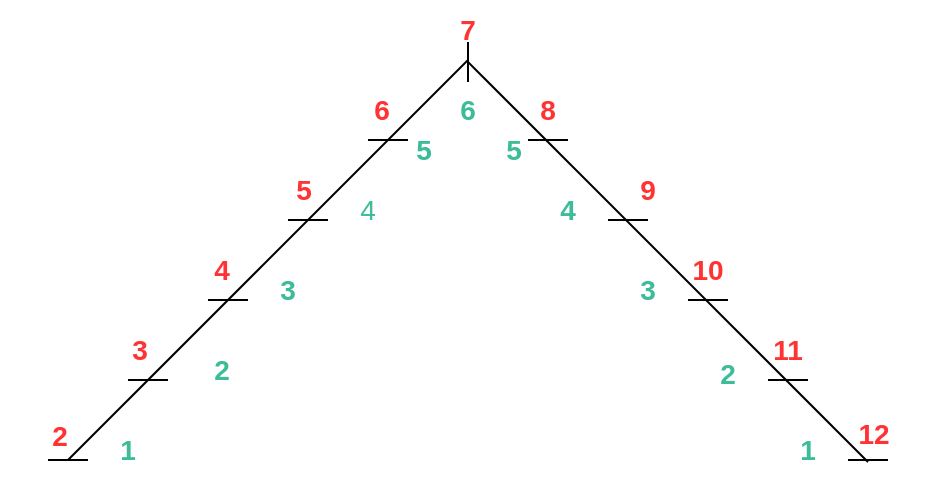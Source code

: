 <mxfile version="22.0.8" type="device">
  <diagram name="Page-1" id="3o6MJAwNaVeTf3vc1tKD">
    <mxGraphModel dx="1434" dy="790" grid="1" gridSize="10" guides="1" tooltips="1" connect="1" arrows="1" fold="1" page="1" pageScale="1" pageWidth="827" pageHeight="1169" math="0" shadow="0">
      <root>
        <mxCell id="0" />
        <mxCell id="1" parent="0" />
        <mxCell id="YQeioBy7JbJZP4UAt2wU-10" value="" style="group" vertex="1" connectable="0" parent="1">
          <mxGeometry x="230" y="160" width="260" height="210" as="geometry" />
        </mxCell>
        <mxCell id="uRqeLI1dcRIBqKMP9XZm-1" value="" style="endArrow=none;html=1;rounded=0;" parent="YQeioBy7JbJZP4UAt2wU-10" edge="1">
          <mxGeometry width="50" height="50" relative="1" as="geometry">
            <mxPoint x="10" y="200" as="sourcePoint" />
            <mxPoint x="210" as="targetPoint" />
          </mxGeometry>
        </mxCell>
        <mxCell id="YQeioBy7JbJZP4UAt2wU-1" value="" style="endArrow=none;html=1;rounded=0;" edge="1" parent="YQeioBy7JbJZP4UAt2wU-10">
          <mxGeometry width="50" height="50" relative="1" as="geometry">
            <mxPoint y="200" as="sourcePoint" />
            <mxPoint x="20" y="200" as="targetPoint" />
          </mxGeometry>
        </mxCell>
        <mxCell id="YQeioBy7JbJZP4UAt2wU-6" value="" style="endArrow=none;html=1;rounded=0;" edge="1" parent="YQeioBy7JbJZP4UAt2wU-10">
          <mxGeometry width="50" height="50" relative="1" as="geometry">
            <mxPoint x="40" y="160" as="sourcePoint" />
            <mxPoint x="60" y="160" as="targetPoint" />
          </mxGeometry>
        </mxCell>
        <mxCell id="YQeioBy7JbJZP4UAt2wU-7" value="" style="endArrow=none;html=1;rounded=0;" edge="1" parent="YQeioBy7JbJZP4UAt2wU-10">
          <mxGeometry width="50" height="50" relative="1" as="geometry">
            <mxPoint x="80" y="120" as="sourcePoint" />
            <mxPoint x="100" y="120" as="targetPoint" />
          </mxGeometry>
        </mxCell>
        <mxCell id="YQeioBy7JbJZP4UAt2wU-8" value="" style="endArrow=none;html=1;rounded=0;" edge="1" parent="YQeioBy7JbJZP4UAt2wU-10">
          <mxGeometry width="50" height="50" relative="1" as="geometry">
            <mxPoint x="120" y="80" as="sourcePoint" />
            <mxPoint x="140" y="80" as="targetPoint" />
          </mxGeometry>
        </mxCell>
        <mxCell id="YQeioBy7JbJZP4UAt2wU-9" value="" style="endArrow=none;html=1;rounded=0;" edge="1" parent="YQeioBy7JbJZP4UAt2wU-10">
          <mxGeometry width="50" height="50" relative="1" as="geometry">
            <mxPoint x="160" y="40" as="sourcePoint" />
            <mxPoint x="180" y="40" as="targetPoint" />
          </mxGeometry>
        </mxCell>
        <mxCell id="YQeioBy7JbJZP4UAt2wU-24" value="&lt;font color=&quot;#ff3333&quot; style=&quot;font-size: 14px;&quot;&gt;&lt;b&gt;3&lt;/b&gt;&lt;/font&gt;" style="text;html=1;strokeColor=none;fillColor=none;align=center;verticalAlign=middle;whiteSpace=wrap;rounded=0;" vertex="1" parent="YQeioBy7JbJZP4UAt2wU-10">
          <mxGeometry x="16" y="130" width="60" height="30" as="geometry" />
        </mxCell>
        <mxCell id="YQeioBy7JbJZP4UAt2wU-25" value="&lt;font color=&quot;#ff3333&quot; style=&quot;font-size: 14px;&quot;&gt;&lt;b&gt;4&lt;/b&gt;&lt;/font&gt;" style="text;html=1;strokeColor=none;fillColor=none;align=center;verticalAlign=middle;whiteSpace=wrap;rounded=0;" vertex="1" parent="YQeioBy7JbJZP4UAt2wU-10">
          <mxGeometry x="57" y="90" width="60" height="30" as="geometry" />
        </mxCell>
        <mxCell id="YQeioBy7JbJZP4UAt2wU-28" value="&lt;font color=&quot;#ff3333&quot; style=&quot;font-size: 14px;&quot;&gt;&lt;b&gt;5&lt;/b&gt;&lt;/font&gt;" style="text;html=1;strokeColor=none;fillColor=none;align=center;verticalAlign=middle;whiteSpace=wrap;rounded=0;" vertex="1" parent="YQeioBy7JbJZP4UAt2wU-10">
          <mxGeometry x="98" y="50" width="60" height="30" as="geometry" />
        </mxCell>
        <mxCell id="YQeioBy7JbJZP4UAt2wU-30" value="&lt;font color=&quot;#ff3333&quot; style=&quot;font-size: 14px;&quot;&gt;&lt;b&gt;6&lt;/b&gt;&lt;/font&gt;" style="text;html=1;strokeColor=none;fillColor=none;align=center;verticalAlign=middle;whiteSpace=wrap;rounded=0;" vertex="1" parent="YQeioBy7JbJZP4UAt2wU-10">
          <mxGeometry x="137" y="10" width="60" height="30" as="geometry" />
        </mxCell>
        <mxCell id="YQeioBy7JbJZP4UAt2wU-38" value="&lt;font color=&quot;#3cbc99&quot; style=&quot;font-size: 14px;&quot;&gt;&lt;b&gt;2&lt;/b&gt;&lt;/font&gt;" style="text;html=1;strokeColor=none;fillColor=none;align=center;verticalAlign=middle;whiteSpace=wrap;rounded=0;" vertex="1" parent="YQeioBy7JbJZP4UAt2wU-10">
          <mxGeometry x="57" y="140" width="60" height="30" as="geometry" />
        </mxCell>
        <mxCell id="YQeioBy7JbJZP4UAt2wU-39" value="&lt;font color=&quot;#3cbc99&quot; style=&quot;font-size: 14px;&quot;&gt;&lt;b&gt;3&lt;/b&gt;&lt;/font&gt;" style="text;html=1;strokeColor=none;fillColor=none;align=center;verticalAlign=middle;whiteSpace=wrap;rounded=0;" vertex="1" parent="YQeioBy7JbJZP4UAt2wU-10">
          <mxGeometry x="90" y="100" width="60" height="30" as="geometry" />
        </mxCell>
        <mxCell id="YQeioBy7JbJZP4UAt2wU-40" value="&lt;font color=&quot;#3cbc99&quot; style=&quot;font-size: 14px;&quot;&gt;4&lt;/font&gt;" style="text;html=1;strokeColor=none;fillColor=none;align=center;verticalAlign=middle;whiteSpace=wrap;rounded=0;" vertex="1" parent="YQeioBy7JbJZP4UAt2wU-10">
          <mxGeometry x="130" y="60" width="60" height="30" as="geometry" />
        </mxCell>
        <mxCell id="YQeioBy7JbJZP4UAt2wU-41" value="&lt;font color=&quot;#3cbc99&quot; style=&quot;font-size: 14px;&quot;&gt;&lt;b&gt;5&lt;/b&gt;&lt;/font&gt;" style="text;html=1;strokeColor=none;fillColor=none;align=center;verticalAlign=middle;whiteSpace=wrap;rounded=0;" vertex="1" parent="YQeioBy7JbJZP4UAt2wU-10">
          <mxGeometry x="158" y="30" width="60" height="30" as="geometry" />
        </mxCell>
        <mxCell id="YQeioBy7JbJZP4UAt2wU-42" value="&lt;font color=&quot;#3cbc99&quot; style=&quot;font-size: 14px;&quot;&gt;&lt;b&gt;6&lt;/b&gt;&lt;/font&gt;" style="text;html=1;strokeColor=none;fillColor=none;align=center;verticalAlign=middle;whiteSpace=wrap;rounded=0;" vertex="1" parent="YQeioBy7JbJZP4UAt2wU-10">
          <mxGeometry x="180" y="10" width="60" height="30" as="geometry" />
        </mxCell>
        <mxCell id="YQeioBy7JbJZP4UAt2wU-43" value="&lt;font color=&quot;#3cbc99&quot; style=&quot;font-size: 14px;&quot;&gt;&lt;b&gt;5&lt;/b&gt;&lt;/font&gt;" style="text;html=1;strokeColor=none;fillColor=none;align=center;verticalAlign=middle;whiteSpace=wrap;rounded=0;" vertex="1" parent="YQeioBy7JbJZP4UAt2wU-10">
          <mxGeometry x="203" y="30" width="60" height="30" as="geometry" />
        </mxCell>
        <mxCell id="YQeioBy7JbJZP4UAt2wU-12" value="" style="endArrow=none;html=1;rounded=0;" edge="1" parent="1">
          <mxGeometry width="50" height="50" relative="1" as="geometry">
            <mxPoint x="440" y="161" as="sourcePoint" />
            <mxPoint x="640" y="361" as="targetPoint" />
          </mxGeometry>
        </mxCell>
        <mxCell id="YQeioBy7JbJZP4UAt2wU-13" value="" style="endArrow=none;html=1;rounded=0;" edge="1" parent="1">
          <mxGeometry width="50" height="50" relative="1" as="geometry">
            <mxPoint x="440" y="151" as="sourcePoint" />
            <mxPoint x="440" y="171" as="targetPoint" />
          </mxGeometry>
        </mxCell>
        <mxCell id="YQeioBy7JbJZP4UAt2wU-18" value="" style="endArrow=none;html=1;rounded=0;" edge="1" parent="1">
          <mxGeometry width="50" height="50" relative="1" as="geometry">
            <mxPoint x="490" y="200" as="sourcePoint" />
            <mxPoint x="470" y="200" as="targetPoint" />
          </mxGeometry>
        </mxCell>
        <mxCell id="YQeioBy7JbJZP4UAt2wU-19" value="" style="endArrow=none;html=1;rounded=0;" edge="1" parent="1">
          <mxGeometry width="50" height="50" relative="1" as="geometry">
            <mxPoint x="530" y="240" as="sourcePoint" />
            <mxPoint x="510" y="240" as="targetPoint" />
          </mxGeometry>
        </mxCell>
        <mxCell id="YQeioBy7JbJZP4UAt2wU-20" value="" style="endArrow=none;html=1;rounded=0;" edge="1" parent="1">
          <mxGeometry width="50" height="50" relative="1" as="geometry">
            <mxPoint x="570" y="280" as="sourcePoint" />
            <mxPoint x="550" y="280" as="targetPoint" />
          </mxGeometry>
        </mxCell>
        <mxCell id="YQeioBy7JbJZP4UAt2wU-21" value="" style="endArrow=none;html=1;rounded=0;" edge="1" parent="1">
          <mxGeometry width="50" height="50" relative="1" as="geometry">
            <mxPoint x="610" y="320" as="sourcePoint" />
            <mxPoint x="590" y="320" as="targetPoint" />
          </mxGeometry>
        </mxCell>
        <mxCell id="YQeioBy7JbJZP4UAt2wU-22" value="" style="endArrow=none;html=1;rounded=0;" edge="1" parent="1">
          <mxGeometry width="50" height="50" relative="1" as="geometry">
            <mxPoint x="650" y="360" as="sourcePoint" />
            <mxPoint x="630" y="360" as="targetPoint" />
          </mxGeometry>
        </mxCell>
        <mxCell id="YQeioBy7JbJZP4UAt2wU-23" value="&lt;font color=&quot;#ff3333&quot; style=&quot;font-size: 14px;&quot;&gt;&lt;b&gt;2&lt;/b&gt;&lt;/font&gt;" style="text;html=1;strokeColor=none;fillColor=none;align=center;verticalAlign=middle;whiteSpace=wrap;rounded=0;" vertex="1" parent="1">
          <mxGeometry x="206" y="333" width="60" height="30" as="geometry" />
        </mxCell>
        <mxCell id="YQeioBy7JbJZP4UAt2wU-31" value="&lt;font color=&quot;#ff3333&quot; style=&quot;font-size: 14px;&quot;&gt;&lt;b&gt;7&lt;/b&gt;&lt;/font&gt;" style="text;html=1;strokeColor=none;fillColor=none;align=center;verticalAlign=middle;whiteSpace=wrap;rounded=0;" vertex="1" parent="1">
          <mxGeometry x="410" y="130" width="60" height="30" as="geometry" />
        </mxCell>
        <mxCell id="YQeioBy7JbJZP4UAt2wU-32" value="&lt;font color=&quot;#ff3333&quot; style=&quot;font-size: 14px;&quot;&gt;&lt;b&gt;8&lt;/b&gt;&lt;/font&gt;" style="text;html=1;strokeColor=none;fillColor=none;align=center;verticalAlign=middle;whiteSpace=wrap;rounded=0;" vertex="1" parent="1">
          <mxGeometry x="450" y="170" width="60" height="30" as="geometry" />
        </mxCell>
        <mxCell id="YQeioBy7JbJZP4UAt2wU-33" value="&lt;font color=&quot;#ff3333&quot; style=&quot;font-size: 14px;&quot;&gt;&lt;b&gt;9&lt;/b&gt;&lt;/font&gt;" style="text;html=1;strokeColor=none;fillColor=none;align=center;verticalAlign=middle;whiteSpace=wrap;rounded=0;" vertex="1" parent="1">
          <mxGeometry x="500" y="210" width="60" height="30" as="geometry" />
        </mxCell>
        <mxCell id="YQeioBy7JbJZP4UAt2wU-34" value="&lt;font color=&quot;#ff3333&quot; style=&quot;font-size: 14px;&quot;&gt;&lt;b&gt;10&lt;/b&gt;&lt;/font&gt;" style="text;html=1;strokeColor=none;fillColor=none;align=center;verticalAlign=middle;whiteSpace=wrap;rounded=0;" vertex="1" parent="1">
          <mxGeometry x="530" y="250" width="60" height="30" as="geometry" />
        </mxCell>
        <mxCell id="YQeioBy7JbJZP4UAt2wU-35" value="&lt;font color=&quot;#ff3333&quot; style=&quot;font-size: 14px;&quot;&gt;&lt;b&gt;11&lt;/b&gt;&lt;/font&gt;" style="text;html=1;strokeColor=none;fillColor=none;align=center;verticalAlign=middle;whiteSpace=wrap;rounded=0;" vertex="1" parent="1">
          <mxGeometry x="570" y="290" width="60" height="30" as="geometry" />
        </mxCell>
        <mxCell id="YQeioBy7JbJZP4UAt2wU-36" value="&lt;font color=&quot;#ff3333&quot; style=&quot;font-size: 14px;&quot;&gt;&lt;b&gt;12&lt;/b&gt;&lt;/font&gt;" style="text;html=1;strokeColor=none;fillColor=none;align=center;verticalAlign=middle;whiteSpace=wrap;rounded=0;" vertex="1" parent="1">
          <mxGeometry x="613" y="332" width="60" height="30" as="geometry" />
        </mxCell>
        <mxCell id="YQeioBy7JbJZP4UAt2wU-37" value="&lt;font color=&quot;#3cbc99&quot; style=&quot;font-size: 14px;&quot;&gt;&lt;b&gt;1&lt;/b&gt;&lt;/font&gt;" style="text;html=1;strokeColor=none;fillColor=none;align=center;verticalAlign=middle;whiteSpace=wrap;rounded=0;" vertex="1" parent="1">
          <mxGeometry x="240" y="340" width="60" height="30" as="geometry" />
        </mxCell>
        <mxCell id="YQeioBy7JbJZP4UAt2wU-44" value="&lt;font color=&quot;#3cbc99&quot; style=&quot;font-size: 14px;&quot;&gt;&lt;b&gt;4&lt;/b&gt;&lt;/font&gt;" style="text;html=1;strokeColor=none;fillColor=none;align=center;verticalAlign=middle;whiteSpace=wrap;rounded=0;" vertex="1" parent="1">
          <mxGeometry x="460" y="220" width="60" height="30" as="geometry" />
        </mxCell>
        <mxCell id="YQeioBy7JbJZP4UAt2wU-45" value="&lt;font color=&quot;#3cbc99&quot; style=&quot;font-size: 14px;&quot;&gt;&lt;b&gt;3&lt;/b&gt;&lt;/font&gt;" style="text;html=1;strokeColor=none;fillColor=none;align=center;verticalAlign=middle;whiteSpace=wrap;rounded=0;" vertex="1" parent="1">
          <mxGeometry x="500" y="260" width="60" height="30" as="geometry" />
        </mxCell>
        <mxCell id="YQeioBy7JbJZP4UAt2wU-46" value="&lt;font color=&quot;#3cbc99&quot; style=&quot;font-size: 14px;&quot;&gt;&lt;b&gt;2&lt;/b&gt;&lt;/font&gt;" style="text;html=1;strokeColor=none;fillColor=none;align=center;verticalAlign=middle;whiteSpace=wrap;rounded=0;" vertex="1" parent="1">
          <mxGeometry x="540" y="302" width="60" height="30" as="geometry" />
        </mxCell>
        <mxCell id="YQeioBy7JbJZP4UAt2wU-47" value="&lt;font color=&quot;#3cbc99&quot; style=&quot;font-size: 14px;&quot;&gt;&lt;b&gt;1&lt;/b&gt;&lt;/font&gt;" style="text;html=1;strokeColor=none;fillColor=none;align=center;verticalAlign=middle;whiteSpace=wrap;rounded=0;" vertex="1" parent="1">
          <mxGeometry x="580" y="340" width="60" height="30" as="geometry" />
        </mxCell>
      </root>
    </mxGraphModel>
  </diagram>
</mxfile>
